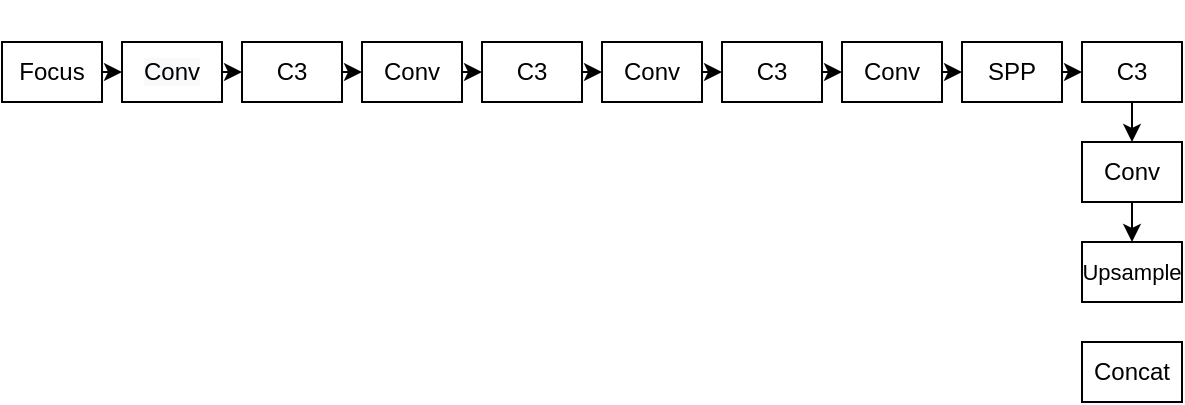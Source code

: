 <mxfile version="14.7.6" type="github">
  <diagram id="rgXGJKLDqk3VPdyQ6K0S" name="Page-1">
    <mxGraphModel dx="1231" dy="491" grid="1" gridSize="10" guides="1" tooltips="1" connect="1" arrows="1" fold="1" page="1" pageScale="1" pageWidth="827" pageHeight="1169" math="0" shadow="0">
      <root>
        <mxCell id="0" />
        <mxCell id="1" parent="0" />
        <mxCell id="GDlKmXdOxEGopHSuAZpT-6" style="edgeStyle=orthogonalEdgeStyle;rounded=0;orthogonalLoop=1;jettySize=auto;html=1;exitX=1;exitY=0.5;exitDx=0;exitDy=0;entryX=0;entryY=0.5;entryDx=0;entryDy=0;" parent="1" source="GDlKmXdOxEGopHSuAZpT-1" target="GDlKmXdOxEGopHSuAZpT-2" edge="1">
          <mxGeometry relative="1" as="geometry" />
        </mxCell>
        <mxCell id="GDlKmXdOxEGopHSuAZpT-1" value="Focus" style="rounded=0;whiteSpace=wrap;html=1;" parent="1" vertex="1">
          <mxGeometry x="80" y="90" width="50" height="30" as="geometry" />
        </mxCell>
        <mxCell id="GDlKmXdOxEGopHSuAZpT-11" style="edgeStyle=orthogonalEdgeStyle;rounded=0;orthogonalLoop=1;jettySize=auto;html=1;exitX=1;exitY=0.5;exitDx=0;exitDy=0;entryX=0;entryY=0.5;entryDx=0;entryDy=0;" parent="1" source="GDlKmXdOxEGopHSuAZpT-2" target="GDlKmXdOxEGopHSuAZpT-8" edge="1">
          <mxGeometry relative="1" as="geometry" />
        </mxCell>
        <mxCell id="GDlKmXdOxEGopHSuAZpT-2" value="&#xa;&#xa;&lt;span style=&quot;color: rgb(0, 0, 0); font-family: helvetica; font-size: 12px; font-style: normal; font-weight: 400; letter-spacing: normal; text-align: center; text-indent: 0px; text-transform: none; word-spacing: 0px; background-color: rgb(248, 249, 250); display: inline; float: none;&quot;&gt;Conv&lt;/span&gt;&#xa;&#xa;" style="rounded=0;whiteSpace=wrap;html=1;" parent="1" vertex="1">
          <mxGeometry x="140" y="90" width="50" height="30" as="geometry" />
        </mxCell>
        <mxCell id="GDlKmXdOxEGopHSuAZpT-12" style="edgeStyle=orthogonalEdgeStyle;rounded=0;orthogonalLoop=1;jettySize=auto;html=1;exitX=1;exitY=0.5;exitDx=0;exitDy=0;entryX=0;entryY=0.5;entryDx=0;entryDy=0;" parent="1" source="GDlKmXdOxEGopHSuAZpT-8" target="GDlKmXdOxEGopHSuAZpT-9" edge="1">
          <mxGeometry relative="1" as="geometry" />
        </mxCell>
        <mxCell id="GDlKmXdOxEGopHSuAZpT-8" value="C3" style="rounded=0;whiteSpace=wrap;html=1;" parent="1" vertex="1">
          <mxGeometry x="200" y="90" width="50" height="30" as="geometry" />
        </mxCell>
        <mxCell id="GDlKmXdOxEGopHSuAZpT-13" style="edgeStyle=orthogonalEdgeStyle;rounded=0;orthogonalLoop=1;jettySize=auto;html=1;exitX=1;exitY=0.5;exitDx=0;exitDy=0;entryX=0;entryY=0.5;entryDx=0;entryDy=0;" parent="1" source="GDlKmXdOxEGopHSuAZpT-9" target="GDlKmXdOxEGopHSuAZpT-10" edge="1">
          <mxGeometry relative="1" as="geometry" />
        </mxCell>
        <mxCell id="GDlKmXdOxEGopHSuAZpT-9" value="Conv" style="rounded=0;whiteSpace=wrap;html=1;" parent="1" vertex="1">
          <mxGeometry x="260" y="90" width="50" height="30" as="geometry" />
        </mxCell>
        <mxCell id="2KB3TgUeK2hknvhq2ADO-1" style="edgeStyle=orthogonalEdgeStyle;rounded=0;orthogonalLoop=1;jettySize=auto;html=1;exitX=1;exitY=0.5;exitDx=0;exitDy=0;entryX=0;entryY=0.5;entryDx=0;entryDy=0;" edge="1" parent="1" source="GDlKmXdOxEGopHSuAZpT-10" target="GDlKmXdOxEGopHSuAZpT-14">
          <mxGeometry relative="1" as="geometry" />
        </mxCell>
        <mxCell id="GDlKmXdOxEGopHSuAZpT-10" value="C3" style="rounded=0;whiteSpace=wrap;html=1;" parent="1" vertex="1">
          <mxGeometry x="320" y="90" width="50" height="30" as="geometry" />
        </mxCell>
        <mxCell id="2KB3TgUeK2hknvhq2ADO-3" style="edgeStyle=orthogonalEdgeStyle;rounded=0;orthogonalLoop=1;jettySize=auto;html=1;exitX=1;exitY=0.5;exitDx=0;exitDy=0;entryX=0;entryY=0.5;entryDx=0;entryDy=0;" edge="1" parent="1" source="GDlKmXdOxEGopHSuAZpT-14" target="2KB3TgUeK2hknvhq2ADO-2">
          <mxGeometry relative="1" as="geometry" />
        </mxCell>
        <mxCell id="GDlKmXdOxEGopHSuAZpT-14" value="Conv" style="rounded=0;whiteSpace=wrap;html=1;" parent="1" vertex="1">
          <mxGeometry x="380" y="90" width="50" height="30" as="geometry" />
        </mxCell>
        <mxCell id="2KB3TgUeK2hknvhq2ADO-5" style="edgeStyle=orthogonalEdgeStyle;rounded=0;orthogonalLoop=1;jettySize=auto;html=1;exitX=1;exitY=0.5;exitDx=0;exitDy=0;entryX=0;entryY=0.5;entryDx=0;entryDy=0;" edge="1" parent="1" source="2KB3TgUeK2hknvhq2ADO-2" target="2KB3TgUeK2hknvhq2ADO-4">
          <mxGeometry relative="1" as="geometry" />
        </mxCell>
        <mxCell id="2KB3TgUeK2hknvhq2ADO-2" value="C3" style="rounded=0;whiteSpace=wrap;html=1;" vertex="1" parent="1">
          <mxGeometry x="440" y="90" width="50" height="30" as="geometry" />
        </mxCell>
        <mxCell id="2KB3TgUeK2hknvhq2ADO-7" style="edgeStyle=orthogonalEdgeStyle;rounded=0;orthogonalLoop=1;jettySize=auto;html=1;exitX=1;exitY=0.5;exitDx=0;exitDy=0;entryX=0;entryY=0.5;entryDx=0;entryDy=0;" edge="1" parent="1" source="2KB3TgUeK2hknvhq2ADO-4" target="2KB3TgUeK2hknvhq2ADO-6">
          <mxGeometry relative="1" as="geometry" />
        </mxCell>
        <mxCell id="2KB3TgUeK2hknvhq2ADO-4" value="Conv" style="rounded=0;whiteSpace=wrap;html=1;" vertex="1" parent="1">
          <mxGeometry x="500" y="90" width="50" height="30" as="geometry" />
        </mxCell>
        <mxCell id="2KB3TgUeK2hknvhq2ADO-9" style="edgeStyle=orthogonalEdgeStyle;rounded=0;orthogonalLoop=1;jettySize=auto;html=1;exitX=1;exitY=0.5;exitDx=0;exitDy=0;entryX=0;entryY=0.5;entryDx=0;entryDy=0;" edge="1" parent="1" source="2KB3TgUeK2hknvhq2ADO-6" target="2KB3TgUeK2hknvhq2ADO-8">
          <mxGeometry relative="1" as="geometry" />
        </mxCell>
        <mxCell id="2KB3TgUeK2hknvhq2ADO-6" value="SPP" style="rounded=0;whiteSpace=wrap;html=1;" vertex="1" parent="1">
          <mxGeometry x="560" y="90" width="50" height="30" as="geometry" />
        </mxCell>
        <mxCell id="2KB3TgUeK2hknvhq2ADO-11" style="edgeStyle=orthogonalEdgeStyle;rounded=0;orthogonalLoop=1;jettySize=auto;html=1;exitX=0.5;exitY=1;exitDx=0;exitDy=0;entryX=0.5;entryY=0;entryDx=0;entryDy=0;" edge="1" parent="1" source="2KB3TgUeK2hknvhq2ADO-8" target="2KB3TgUeK2hknvhq2ADO-10">
          <mxGeometry relative="1" as="geometry" />
        </mxCell>
        <mxCell id="2KB3TgUeK2hknvhq2ADO-8" value="C3" style="rounded=0;whiteSpace=wrap;html=1;" vertex="1" parent="1">
          <mxGeometry x="620" y="90" width="50" height="30" as="geometry" />
        </mxCell>
        <mxCell id="2KB3TgUeK2hknvhq2ADO-13" style="edgeStyle=orthogonalEdgeStyle;rounded=0;orthogonalLoop=1;jettySize=auto;html=1;exitX=0.5;exitY=1;exitDx=0;exitDy=0;entryX=0.5;entryY=0;entryDx=0;entryDy=0;" edge="1" parent="1" source="2KB3TgUeK2hknvhq2ADO-10" target="2KB3TgUeK2hknvhq2ADO-12">
          <mxGeometry relative="1" as="geometry" />
        </mxCell>
        <mxCell id="2KB3TgUeK2hknvhq2ADO-10" value="Conv" style="rounded=0;whiteSpace=wrap;html=1;" vertex="1" parent="1">
          <mxGeometry x="620" y="140" width="50" height="30" as="geometry" />
        </mxCell>
        <mxCell id="2KB3TgUeK2hknvhq2ADO-12" value="&lt;font style=&quot;font-size: 11px&quot;&gt;Upsample&lt;/font&gt;" style="rounded=0;whiteSpace=wrap;html=1;" vertex="1" parent="1">
          <mxGeometry x="620" y="190" width="50" height="30" as="geometry" />
        </mxCell>
        <mxCell id="2KB3TgUeK2hknvhq2ADO-14" value="Concat" style="rounded=0;whiteSpace=wrap;html=1;" vertex="1" parent="1">
          <mxGeometry x="620" y="240" width="50" height="30" as="geometry" />
        </mxCell>
      </root>
    </mxGraphModel>
  </diagram>
</mxfile>
